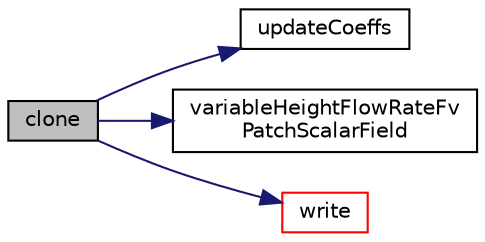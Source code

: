 digraph "clone"
{
  bgcolor="transparent";
  edge [fontname="Helvetica",fontsize="10",labelfontname="Helvetica",labelfontsize="10"];
  node [fontname="Helvetica",fontsize="10",shape=record];
  rankdir="LR";
  Node24 [label="clone",height=0.2,width=0.4,color="black", fillcolor="grey75", style="filled", fontcolor="black"];
  Node24 -> Node25 [color="midnightblue",fontsize="10",style="solid",fontname="Helvetica"];
  Node25 [label="updateCoeffs",height=0.2,width=0.4,color="black",URL="$a23149.html#a7e24eafac629d3733181cd942d4c902f",tooltip="Update the coefficients associated with the patch field. "];
  Node24 -> Node26 [color="midnightblue",fontsize="10",style="solid",fontname="Helvetica"];
  Node26 [label="variableHeightFlowRateFv\lPatchScalarField",height=0.2,width=0.4,color="black",URL="$a23149.html#ab1302f8186ab46743e2d749b9664544d",tooltip="Construct from patch and internal field. "];
  Node24 -> Node27 [color="midnightblue",fontsize="10",style="solid",fontname="Helvetica"];
  Node27 [label="write",height=0.2,width=0.4,color="red",URL="$a23149.html#a293fdfec8bdfbd5c3913ab4c9f3454ff",tooltip="Write. "];
}
